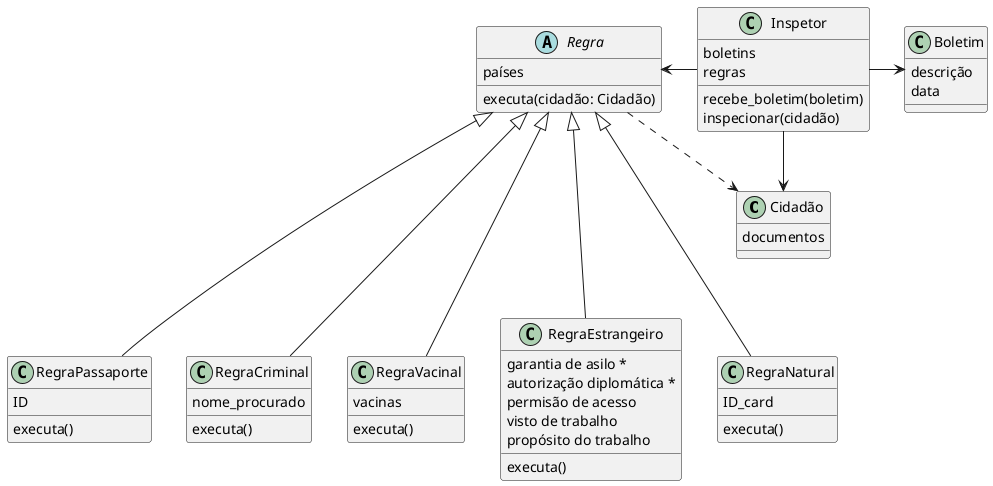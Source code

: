@startuml

class Cidadão{
    documentos
}

class Boletim{
    descrição
    data
}

class Inspetor{
    boletins
    regras
    recebe_boletim(boletim)
    inspecionar(cidadão)
}

abstract Regra{
    países
    executa(cidadão: Cidadão)
}


class RegraPassaporte{
    ID
    executa()
}
class RegraCriminal{
    nome_procurado
    executa()
}
class RegraVacinal{
    vacinas
    executa()
}
class RegraEstrangeiro{
    garantia de asilo *
    autorização diplomática *
    permisão de acesso
    visto de trabalho
    propósito do trabalho
    executa()
}
class RegraNatural{
    ID_card
    executa()
}

Regra ..> Cidadão

Regra <|--- RegraPassaporte
Regra <|--- RegraCriminal
Regra <|--- RegraVacinal
Regra <|--- RegraEstrangeiro
Regra <|--- RegraNatural

Regra <- Inspetor

Inspetor -> Boletim
Inspetor --> Cidadão

@enduml